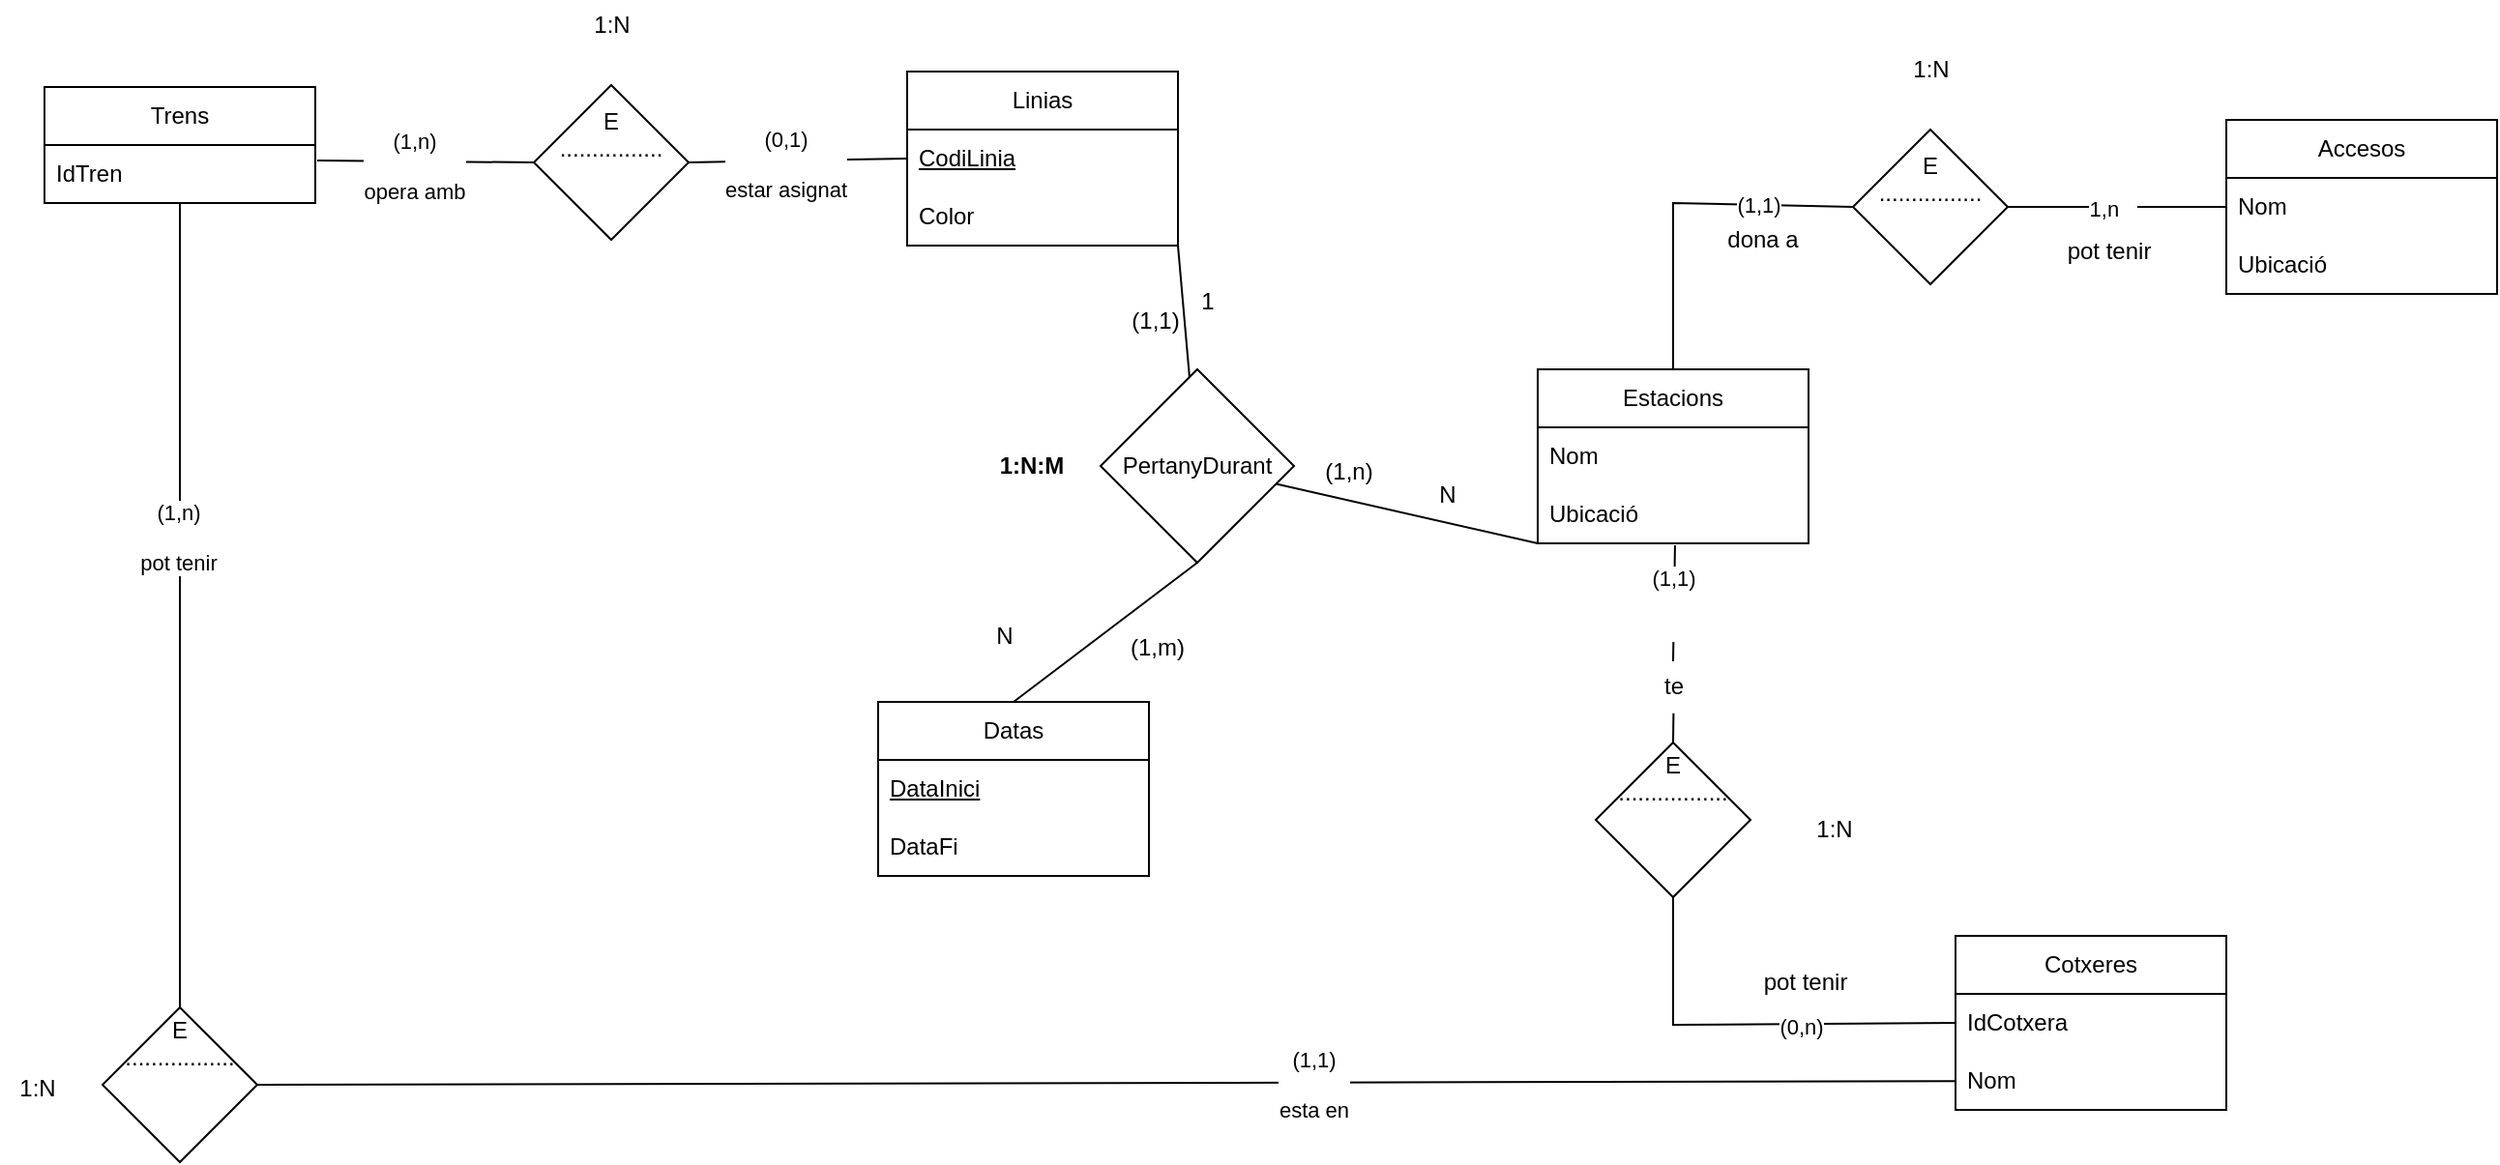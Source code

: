 <mxfile version="24.8.2">
  <diagram name="Page-1" id="Fp09HBMhpCfBCq8PGkXx">
    <mxGraphModel dx="2045" dy="652" grid="0" gridSize="10" guides="1" tooltips="1" connect="1" arrows="1" fold="1" page="1" pageScale="1" pageWidth="850" pageHeight="1100" math="0" shadow="0">
      <root>
        <mxCell id="0" />
        <mxCell id="1" parent="0" />
        <mxCell id="b_e9YausVlEv8Oadp6LC-3" value="Estacions" style="swimlane;fontStyle=0;childLayout=stackLayout;horizontal=1;startSize=30;horizontalStack=0;resizeParent=1;resizeParentMax=0;resizeLast=0;collapsible=1;marginBottom=0;whiteSpace=wrap;html=1;" parent="1" vertex="1">
          <mxGeometry x="550" y="274" width="140" height="90" as="geometry" />
        </mxCell>
        <mxCell id="b_e9YausVlEv8Oadp6LC-4" value="Nom" style="text;strokeColor=none;fillColor=none;align=left;verticalAlign=middle;spacingLeft=4;spacingRight=4;overflow=hidden;points=[[0,0.5],[1,0.5]];portConstraint=eastwest;rotatable=0;whiteSpace=wrap;html=1;" parent="b_e9YausVlEv8Oadp6LC-3" vertex="1">
          <mxGeometry y="30" width="140" height="30" as="geometry" />
        </mxCell>
        <mxCell id="b_e9YausVlEv8Oadp6LC-5" value="Ubicació" style="text;strokeColor=none;fillColor=none;align=left;verticalAlign=middle;spacingLeft=4;spacingRight=4;overflow=hidden;points=[[0,0.5],[1,0.5]];portConstraint=eastwest;rotatable=0;whiteSpace=wrap;html=1;" parent="b_e9YausVlEv8Oadp6LC-3" vertex="1">
          <mxGeometry y="60" width="140" height="30" as="geometry" />
        </mxCell>
        <mxCell id="b_e9YausVlEv8Oadp6LC-7" value="&lt;div&gt;Linias&lt;/div&gt;" style="swimlane;fontStyle=0;childLayout=stackLayout;horizontal=1;startSize=30;horizontalStack=0;resizeParent=1;resizeParentMax=0;resizeLast=0;collapsible=1;marginBottom=0;whiteSpace=wrap;html=1;" parent="1" vertex="1">
          <mxGeometry x="224" y="120" width="140" height="90" as="geometry" />
        </mxCell>
        <mxCell id="b_e9YausVlEv8Oadp6LC-8" value="&lt;u&gt;CodiLinia&lt;/u&gt;" style="text;strokeColor=none;fillColor=none;align=left;verticalAlign=middle;spacingLeft=4;spacingRight=4;overflow=hidden;points=[[0,0.5],[1,0.5]];portConstraint=eastwest;rotatable=0;whiteSpace=wrap;html=1;" parent="b_e9YausVlEv8Oadp6LC-7" vertex="1">
          <mxGeometry y="30" width="140" height="30" as="geometry" />
        </mxCell>
        <mxCell id="b_e9YausVlEv8Oadp6LC-10" value="&lt;div&gt;Color&lt;/div&gt;" style="text;strokeColor=none;fillColor=none;align=left;verticalAlign=middle;spacingLeft=4;spacingRight=4;overflow=hidden;points=[[0,0.5],[1,0.5]];portConstraint=eastwest;rotatable=0;whiteSpace=wrap;html=1;" parent="b_e9YausVlEv8Oadp6LC-7" vertex="1">
          <mxGeometry y="60" width="140" height="30" as="geometry" />
        </mxCell>
        <mxCell id="b_e9YausVlEv8Oadp6LC-11" value="Datas" style="swimlane;fontStyle=0;childLayout=stackLayout;horizontal=1;startSize=30;horizontalStack=0;resizeParent=1;resizeParentMax=0;resizeLast=0;collapsible=1;marginBottom=0;whiteSpace=wrap;html=1;" parent="1" vertex="1">
          <mxGeometry x="209" y="446" width="140" height="90" as="geometry" />
        </mxCell>
        <mxCell id="b_e9YausVlEv8Oadp6LC-12" value="&lt;u&gt;DataInici&lt;/u&gt;" style="text;strokeColor=none;fillColor=none;align=left;verticalAlign=middle;spacingLeft=4;spacingRight=4;overflow=hidden;points=[[0,0.5],[1,0.5]];portConstraint=eastwest;rotatable=0;whiteSpace=wrap;html=1;" parent="b_e9YausVlEv8Oadp6LC-11" vertex="1">
          <mxGeometry y="30" width="140" height="30" as="geometry" />
        </mxCell>
        <mxCell id="b_e9YausVlEv8Oadp6LC-13" value="DataFi" style="text;strokeColor=none;fillColor=none;align=left;verticalAlign=middle;spacingLeft=4;spacingRight=4;overflow=hidden;points=[[0,0.5],[1,0.5]];portConstraint=eastwest;rotatable=0;whiteSpace=wrap;html=1;" parent="b_e9YausVlEv8Oadp6LC-11" vertex="1">
          <mxGeometry y="60" width="140" height="30" as="geometry" />
        </mxCell>
        <mxCell id="b_e9YausVlEv8Oadp6LC-15" value="" style="endArrow=none;html=1;rounded=0;exitX=0.5;exitY=0;exitDx=0;exitDy=0;entryX=0.5;entryY=1;entryDx=0;entryDy=0;" parent="1" source="b_e9YausVlEv8Oadp6LC-11" target="b_e9YausVlEv8Oadp6LC-17" edge="1">
          <mxGeometry width="50" height="50" relative="1" as="geometry">
            <mxPoint x="377" y="434" as="sourcePoint" />
            <mxPoint x="376" y="384" as="targetPoint" />
          </mxGeometry>
        </mxCell>
        <mxCell id="b_e9YausVlEv8Oadp6LC-16" value="" style="endArrow=none;html=1;rounded=0;entryX=1;entryY=1;entryDx=0;entryDy=0;" parent="1" source="b_e9YausVlEv8Oadp6LC-17" target="b_e9YausVlEv8Oadp6LC-7" edge="1">
          <mxGeometry width="50" height="50" relative="1" as="geometry">
            <mxPoint x="190" y="347" as="sourcePoint" />
            <mxPoint x="240" y="297" as="targetPoint" />
          </mxGeometry>
        </mxCell>
        <mxCell id="b_e9YausVlEv8Oadp6LC-20" value="" style="endArrow=none;html=1;rounded=0;entryX=0;entryY=1;entryDx=0;entryDy=0;" parent="1" source="b_e9YausVlEv8Oadp6LC-17" target="b_e9YausVlEv8Oadp6LC-3" edge="1">
          <mxGeometry width="50" height="50" relative="1" as="geometry">
            <mxPoint x="398" y="439" as="sourcePoint" />
            <mxPoint x="511" y="255.99" as="targetPoint" />
          </mxGeometry>
        </mxCell>
        <mxCell id="b_e9YausVlEv8Oadp6LC-21" value="Accesos" style="swimlane;fontStyle=0;childLayout=stackLayout;horizontal=1;startSize=30;horizontalStack=0;resizeParent=1;resizeParentMax=0;resizeLast=0;collapsible=1;marginBottom=0;whiteSpace=wrap;html=1;" parent="1" vertex="1">
          <mxGeometry x="906" y="145" width="140" height="90" as="geometry" />
        </mxCell>
        <mxCell id="b_e9YausVlEv8Oadp6LC-22" value="Nom" style="text;strokeColor=none;fillColor=none;align=left;verticalAlign=middle;spacingLeft=4;spacingRight=4;overflow=hidden;points=[[0,0.5],[1,0.5]];portConstraint=eastwest;rotatable=0;whiteSpace=wrap;html=1;" parent="b_e9YausVlEv8Oadp6LC-21" vertex="1">
          <mxGeometry y="30" width="140" height="30" as="geometry" />
        </mxCell>
        <mxCell id="b_e9YausVlEv8Oadp6LC-23" value="Ubicació" style="text;strokeColor=none;fillColor=none;align=left;verticalAlign=middle;spacingLeft=4;spacingRight=4;overflow=hidden;points=[[0,0.5],[1,0.5]];portConstraint=eastwest;rotatable=0;whiteSpace=wrap;html=1;" parent="b_e9YausVlEv8Oadp6LC-21" vertex="1">
          <mxGeometry y="60" width="140" height="30" as="geometry" />
        </mxCell>
        <mxCell id="b_e9YausVlEv8Oadp6LC-24" value="&lt;div&gt;Trens&lt;/div&gt;" style="swimlane;fontStyle=0;childLayout=stackLayout;horizontal=1;startSize=30;horizontalStack=0;resizeParent=1;resizeParentMax=0;resizeLast=0;collapsible=1;marginBottom=0;whiteSpace=wrap;html=1;" parent="1" vertex="1">
          <mxGeometry x="-222" y="128" width="140" height="60" as="geometry" />
        </mxCell>
        <mxCell id="b_e9YausVlEv8Oadp6LC-25" value="IdTren" style="text;strokeColor=none;fillColor=none;align=left;verticalAlign=middle;spacingLeft=4;spacingRight=4;overflow=hidden;points=[[0,0.5],[1,0.5]];portConstraint=eastwest;rotatable=0;whiteSpace=wrap;html=1;" parent="b_e9YausVlEv8Oadp6LC-24" vertex="1">
          <mxGeometry y="30" width="140" height="30" as="geometry" />
        </mxCell>
        <mxCell id="b_e9YausVlEv8Oadp6LC-27" value="1" style="text;html=1;align=center;verticalAlign=middle;resizable=0;points=[];autosize=1;strokeColor=none;fillColor=none;" parent="1" vertex="1">
          <mxGeometry x="366.5" y="226" width="25" height="26" as="geometry" />
        </mxCell>
        <mxCell id="b_e9YausVlEv8Oadp6LC-28" value="N" style="text;html=1;align=center;verticalAlign=middle;resizable=0;points=[];autosize=1;strokeColor=none;fillColor=none;" parent="1" vertex="1">
          <mxGeometry x="489.5" y="326" width="27" height="26" as="geometry" />
        </mxCell>
        <mxCell id="b_e9YausVlEv8Oadp6LC-29" value="N" style="text;html=1;align=center;verticalAlign=middle;resizable=0;points=[];autosize=1;strokeColor=none;fillColor=none;" parent="1" vertex="1">
          <mxGeometry x="260.5" y="399" width="27" height="26" as="geometry" />
        </mxCell>
        <mxCell id="b_e9YausVlEv8Oadp6LC-31" value="" style="group" parent="1" vertex="1" connectable="0">
          <mxGeometry x="262" y="274" width="162" height="100" as="geometry" />
        </mxCell>
        <mxCell id="b_e9YausVlEv8Oadp6LC-17" value="PertanyDurant" style="rhombus;whiteSpace=wrap;html=1;" parent="b_e9YausVlEv8Oadp6LC-31" vertex="1">
          <mxGeometry x="62" width="100" height="100" as="geometry" />
        </mxCell>
        <mxCell id="b_e9YausVlEv8Oadp6LC-30" value="&lt;b&gt;1:N:M&lt;/b&gt;" style="text;html=1;align=center;verticalAlign=middle;resizable=0;points=[];autosize=1;strokeColor=none;fillColor=none;" parent="b_e9YausVlEv8Oadp6LC-31" vertex="1">
          <mxGeometry y="37" width="51" height="26" as="geometry" />
        </mxCell>
        <mxCell id="b_e9YausVlEv8Oadp6LC-33" value="" style="endArrow=none;html=1;rounded=0;entryX=1;entryY=0.5;entryDx=0;entryDy=0;exitX=0;exitY=0.5;exitDx=0;exitDy=0;" parent="1" source="b_e9YausVlEv8Oadp6LC-22" target="b_e9YausVlEv8Oadp6LC-32" edge="1">
          <mxGeometry width="50" height="50" relative="1" as="geometry">
            <mxPoint x="397" y="409" as="sourcePoint" />
            <mxPoint x="447" y="359" as="targetPoint" />
          </mxGeometry>
        </mxCell>
        <mxCell id="b_e9YausVlEv8Oadp6LC-36" value="1,n&lt;span style=&quot;white-space: pre;&quot;&gt;&#x9;&lt;/span&gt;" style="edgeLabel;html=1;align=center;verticalAlign=middle;resizable=0;points=[];" parent="b_e9YausVlEv8Oadp6LC-33" vertex="1" connectable="0">
          <mxGeometry x="0.044" y="1" relative="1" as="geometry">
            <mxPoint as="offset" />
          </mxGeometry>
        </mxCell>
        <mxCell id="b_e9YausVlEv8Oadp6LC-34" value="" style="endArrow=none;html=1;rounded=0;entryX=0.5;entryY=0;entryDx=0;entryDy=0;exitX=0;exitY=0.5;exitDx=0;exitDy=0;" parent="1" source="b_e9YausVlEv8Oadp6LC-32" target="b_e9YausVlEv8Oadp6LC-3" edge="1">
          <mxGeometry width="50" height="50" relative="1" as="geometry">
            <mxPoint x="397" y="409" as="sourcePoint" />
            <mxPoint x="447" y="359" as="targetPoint" />
            <Array as="points">
              <mxPoint x="620" y="188" />
            </Array>
          </mxGeometry>
        </mxCell>
        <mxCell id="b_e9YausVlEv8Oadp6LC-35" value="(1,1)" style="edgeLabel;html=1;align=center;verticalAlign=middle;resizable=0;points=[];" parent="b_e9YausVlEv8Oadp6LC-34" vertex="1" connectable="0">
          <mxGeometry x="-0.453" relative="1" as="geometry">
            <mxPoint as="offset" />
          </mxGeometry>
        </mxCell>
        <mxCell id="b_e9YausVlEv8Oadp6LC-42" value="" style="group" parent="1" vertex="1" connectable="0">
          <mxGeometry x="713" y="106" width="80" height="124" as="geometry" />
        </mxCell>
        <mxCell id="b_e9YausVlEv8Oadp6LC-32" value="&lt;div&gt;E&lt;/div&gt;&lt;div&gt;................&lt;/div&gt;&lt;div&gt;&lt;br&gt;&lt;/div&gt;&lt;div&gt;&lt;br&gt;&lt;/div&gt;" style="rhombus;whiteSpace=wrap;html=1;" parent="b_e9YausVlEv8Oadp6LC-42" vertex="1">
          <mxGeometry y="44" width="80" height="80" as="geometry" />
        </mxCell>
        <mxCell id="b_e9YausVlEv8Oadp6LC-41" value="1:N" style="text;html=1;align=center;verticalAlign=middle;resizable=0;points=[];autosize=1;strokeColor=none;fillColor=none;" parent="b_e9YausVlEv8Oadp6LC-42" vertex="1">
          <mxGeometry x="21.5" width="37" height="26" as="geometry" />
        </mxCell>
        <mxCell id="b_e9YausVlEv8Oadp6LC-45" value="" style="group" parent="1" vertex="1" connectable="0">
          <mxGeometry x="31.0" y="83" width="80" height="124" as="geometry" />
        </mxCell>
        <mxCell id="b_e9YausVlEv8Oadp6LC-46" value="&lt;div&gt;E&lt;/div&gt;&lt;div&gt;................&lt;/div&gt;&lt;div&gt;&lt;br&gt;&lt;/div&gt;&lt;div&gt;&lt;br&gt;&lt;/div&gt;" style="rhombus;whiteSpace=wrap;html=1;" parent="b_e9YausVlEv8Oadp6LC-45" vertex="1">
          <mxGeometry y="44" width="80" height="80" as="geometry" />
        </mxCell>
        <mxCell id="b_e9YausVlEv8Oadp6LC-47" value="1:N" style="text;html=1;align=center;verticalAlign=middle;resizable=0;points=[];autosize=1;strokeColor=none;fillColor=none;" parent="b_e9YausVlEv8Oadp6LC-45" vertex="1">
          <mxGeometry x="21.5" width="37" height="26" as="geometry" />
        </mxCell>
        <mxCell id="b_e9YausVlEv8Oadp6LC-50" value="" style="endArrow=none;html=1;rounded=0;exitX=1.007;exitY=0.267;exitDx=0;exitDy=0;exitPerimeter=0;entryX=0;entryY=0.5;entryDx=0;entryDy=0;" parent="1" source="b_e9YausVlEv8Oadp6LC-25" target="b_e9YausVlEv8Oadp6LC-46" edge="1">
          <mxGeometry width="50" height="50" relative="1" as="geometry">
            <mxPoint x="398" y="410" as="sourcePoint" />
            <mxPoint x="448" y="360" as="targetPoint" />
          </mxGeometry>
        </mxCell>
        <mxCell id="b_e9YausVlEv8Oadp6LC-52" value="&lt;div&gt;(1,n)&lt;/div&gt;&lt;div&gt;&lt;br&gt;&lt;/div&gt;opera amb" style="edgeLabel;html=1;align=center;verticalAlign=middle;resizable=0;points=[];" parent="b_e9YausVlEv8Oadp6LC-50" vertex="1" connectable="0">
          <mxGeometry x="-0.347" y="-2" relative="1" as="geometry">
            <mxPoint x="13" as="offset" />
          </mxGeometry>
        </mxCell>
        <mxCell id="b_e9YausVlEv8Oadp6LC-51" value="" style="endArrow=none;html=1;rounded=0;entryX=0;entryY=0.5;entryDx=0;entryDy=0;exitX=1;exitY=0.5;exitDx=0;exitDy=0;" parent="1" source="b_e9YausVlEv8Oadp6LC-46" target="b_e9YausVlEv8Oadp6LC-8" edge="1">
          <mxGeometry width="50" height="50" relative="1" as="geometry">
            <mxPoint x="398" y="410" as="sourcePoint" />
            <mxPoint x="448" y="360" as="targetPoint" />
          </mxGeometry>
        </mxCell>
        <mxCell id="b_e9YausVlEv8Oadp6LC-53" value="(0,1)&lt;br&gt;&lt;br&gt;estar asignat" style="edgeLabel;html=1;align=center;verticalAlign=middle;resizable=0;points=[];" parent="b_e9YausVlEv8Oadp6LC-51" vertex="1" connectable="0">
          <mxGeometry x="-0.121" y="-2" relative="1" as="geometry">
            <mxPoint as="offset" />
          </mxGeometry>
        </mxCell>
        <mxCell id="b_e9YausVlEv8Oadp6LC-55" value="" style="endArrow=none;html=1;rounded=0;exitX=0.5;exitY=0;exitDx=0;exitDy=0;entryX=0.507;entryY=1.033;entryDx=0;entryDy=0;entryPerimeter=0;" parent="1" source="qHEtm6X7OWey2wJ_C-4x-20" target="b_e9YausVlEv8Oadp6LC-5" edge="1">
          <mxGeometry width="50" height="50" relative="1" as="geometry">
            <mxPoint x="631" y="435" as="sourcePoint" />
            <mxPoint x="631" y="359" as="targetPoint" />
          </mxGeometry>
        </mxCell>
        <mxCell id="qHEtm6X7OWey2wJ_C-4x-14" value="(1,1)&lt;div&gt;&lt;br&gt;&lt;/div&gt;&lt;div&gt;&lt;br&gt;&lt;/div&gt;" style="edgeLabel;html=1;align=center;verticalAlign=middle;resizable=0;points=[];" parent="b_e9YausVlEv8Oadp6LC-55" vertex="1" connectable="0">
          <mxGeometry x="0.013" y="1" relative="1" as="geometry">
            <mxPoint as="offset" />
          </mxGeometry>
        </mxCell>
        <mxCell id="qHEtm6X7OWey2wJ_C-4x-2" value="" style="endArrow=none;html=1;rounded=0;entryX=0.5;entryY=1;entryDx=0;entryDy=0;exitX=0;exitY=0.5;exitDx=0;exitDy=0;" parent="1" source="qHEtm6X7OWey2wJ_C-4x-4" target="qHEtm6X7OWey2wJ_C-4x-1" edge="1">
          <mxGeometry width="50" height="50" relative="1" as="geometry">
            <mxPoint x="762.02" y="612" as="sourcePoint" />
            <mxPoint x="623" y="475" as="targetPoint" />
            <Array as="points">
              <mxPoint x="620" y="613" />
            </Array>
          </mxGeometry>
        </mxCell>
        <mxCell id="qHEtm6X7OWey2wJ_C-4x-7" value="(0,n)" style="edgeLabel;html=1;align=center;verticalAlign=middle;resizable=0;points=[];" parent="qHEtm6X7OWey2wJ_C-4x-2" vertex="1" connectable="0">
          <mxGeometry x="-0.243" y="1" relative="1" as="geometry">
            <mxPoint as="offset" />
          </mxGeometry>
        </mxCell>
        <mxCell id="qHEtm6X7OWey2wJ_C-4x-3" value="Cotxeres" style="swimlane;fontStyle=0;childLayout=stackLayout;horizontal=1;startSize=30;horizontalStack=0;resizeParent=1;resizeParentMax=0;resizeLast=0;collapsible=1;marginBottom=0;whiteSpace=wrap;html=1;" parent="1" vertex="1">
          <mxGeometry x="766" y="567" width="140" height="90" as="geometry" />
        </mxCell>
        <mxCell id="qHEtm6X7OWey2wJ_C-4x-4" value="IdCotxera" style="text;strokeColor=none;fillColor=none;align=left;verticalAlign=middle;spacingLeft=4;spacingRight=4;overflow=hidden;points=[[0,0.5],[1,0.5]];portConstraint=eastwest;rotatable=0;whiteSpace=wrap;html=1;" parent="qHEtm6X7OWey2wJ_C-4x-3" vertex="1">
          <mxGeometry y="30" width="140" height="30" as="geometry" />
        </mxCell>
        <mxCell id="qHEtm6X7OWey2wJ_C-4x-6" value="Nom" style="text;strokeColor=none;fillColor=none;align=left;verticalAlign=middle;spacingLeft=4;spacingRight=4;overflow=hidden;points=[[0,0.5],[1,0.5]];portConstraint=eastwest;rotatable=0;whiteSpace=wrap;html=1;" parent="qHEtm6X7OWey2wJ_C-4x-3" vertex="1">
          <mxGeometry y="60" width="140" height="30" as="geometry" />
        </mxCell>
        <mxCell id="qHEtm6X7OWey2wJ_C-4x-8" value="" style="endArrow=none;html=1;rounded=0;exitX=0.5;exitY=0;exitDx=0;exitDy=0;" parent="1" source="qHEtm6X7OWey2wJ_C-4x-9" target="b_e9YausVlEv8Oadp6LC-25" edge="1">
          <mxGeometry width="50" height="50" relative="1" as="geometry">
            <mxPoint x="-100.94" y="483.01" as="sourcePoint" />
            <mxPoint x="-153.0" y="188" as="targetPoint" />
          </mxGeometry>
        </mxCell>
        <mxCell id="qHEtm6X7OWey2wJ_C-4x-13" value="(1,n)&lt;div&gt;&lt;br&gt;&lt;/div&gt;&lt;div&gt;pot tenir&lt;/div&gt;" style="edgeLabel;html=1;align=center;verticalAlign=middle;resizable=0;points=[];" parent="qHEtm6X7OWey2wJ_C-4x-8" vertex="1" connectable="0">
          <mxGeometry x="0.168" y="1" relative="1" as="geometry">
            <mxPoint as="offset" />
          </mxGeometry>
        </mxCell>
        <mxCell id="qHEtm6X7OWey2wJ_C-4x-10" value="" style="endArrow=none;html=1;rounded=0;entryX=1;entryY=0.5;entryDx=0;entryDy=0;" parent="1" source="qHEtm6X7OWey2wJ_C-4x-6" target="qHEtm6X7OWey2wJ_C-4x-9" edge="1">
          <mxGeometry width="50" height="50" relative="1" as="geometry">
            <mxPoint x="34.06" y="660.01" as="sourcePoint" />
            <mxPoint x="-108.94" y="523.01" as="targetPoint" />
            <Array as="points" />
          </mxGeometry>
        </mxCell>
        <mxCell id="qHEtm6X7OWey2wJ_C-4x-11" value="(1,1)&lt;div&gt;&lt;br&gt;&lt;/div&gt;&lt;div&gt;esta en&lt;/div&gt;" style="edgeLabel;html=1;align=center;verticalAlign=middle;resizable=0;points=[];" parent="qHEtm6X7OWey2wJ_C-4x-10" vertex="1" connectable="0">
          <mxGeometry x="-0.243" y="1" relative="1" as="geometry">
            <mxPoint as="offset" />
          </mxGeometry>
        </mxCell>
        <mxCell id="qHEtm6X7OWey2wJ_C-4x-16" value="" style="group" parent="1" vertex="1" connectable="0">
          <mxGeometry x="-245" y="604" width="133" height="80" as="geometry" />
        </mxCell>
        <mxCell id="qHEtm6X7OWey2wJ_C-4x-9" value="E&lt;div&gt;.................&lt;/div&gt;&lt;div&gt;&lt;br&gt;&lt;/div&gt;&lt;div&gt;&lt;br&gt;&lt;/div&gt;&lt;div&gt;&lt;br&gt;&lt;/div&gt;" style="rhombus;whiteSpace=wrap;html=1;" parent="qHEtm6X7OWey2wJ_C-4x-16" vertex="1">
          <mxGeometry x="53" width="80" height="80" as="geometry" />
        </mxCell>
        <mxCell id="qHEtm6X7OWey2wJ_C-4x-15" value="1:N" style="text;html=1;align=center;verticalAlign=middle;resizable=0;points=[];autosize=1;strokeColor=none;fillColor=none;" parent="qHEtm6X7OWey2wJ_C-4x-16" vertex="1">
          <mxGeometry y="29" width="37" height="26" as="geometry" />
        </mxCell>
        <mxCell id="qHEtm6X7OWey2wJ_C-4x-18" value="" style="group" parent="1" vertex="1" connectable="0">
          <mxGeometry x="580" y="467" width="141" height="80" as="geometry" />
        </mxCell>
        <mxCell id="qHEtm6X7OWey2wJ_C-4x-1" value="E&lt;div&gt;.................&lt;/div&gt;&lt;div&gt;&lt;br&gt;&lt;/div&gt;&lt;div&gt;&lt;br&gt;&lt;/div&gt;&lt;div&gt;&lt;br&gt;&lt;/div&gt;" style="rhombus;whiteSpace=wrap;html=1;" parent="qHEtm6X7OWey2wJ_C-4x-18" vertex="1">
          <mxGeometry width="80" height="80" as="geometry" />
        </mxCell>
        <mxCell id="qHEtm6X7OWey2wJ_C-4x-17" value="1:N" style="text;html=1;align=center;verticalAlign=middle;resizable=0;points=[];autosize=1;strokeColor=none;fillColor=none;" parent="qHEtm6X7OWey2wJ_C-4x-18" vertex="1">
          <mxGeometry x="104" y="32" width="37" height="26" as="geometry" />
        </mxCell>
        <mxCell id="qHEtm6X7OWey2wJ_C-4x-21" value="" style="endArrow=none;html=1;rounded=0;exitX=0.5;exitY=0;exitDx=0;exitDy=0;entryX=0.507;entryY=1.033;entryDx=0;entryDy=0;entryPerimeter=0;" parent="1" source="qHEtm6X7OWey2wJ_C-4x-1" target="qHEtm6X7OWey2wJ_C-4x-20" edge="1">
          <mxGeometry width="50" height="50" relative="1" as="geometry">
            <mxPoint x="620" y="467" as="sourcePoint" />
            <mxPoint x="621" y="365" as="targetPoint" />
          </mxGeometry>
        </mxCell>
        <mxCell id="qHEtm6X7OWey2wJ_C-4x-20" value="te" style="text;html=1;align=center;verticalAlign=middle;resizable=0;points=[];autosize=1;strokeColor=none;fillColor=none;" parent="1" vertex="1">
          <mxGeometry x="606" y="425" width="28" height="26" as="geometry" />
        </mxCell>
        <mxCell id="qHEtm6X7OWey2wJ_C-4x-24" value="pot tenir" style="text;html=1;align=center;verticalAlign=middle;resizable=0;points=[];autosize=1;strokeColor=none;fillColor=none;" parent="1" vertex="1">
          <mxGeometry x="657" y="578" width="61" height="26" as="geometry" />
        </mxCell>
        <mxCell id="qHEtm6X7OWey2wJ_C-4x-26" value="pot tenir" style="text;html=1;align=center;verticalAlign=middle;resizable=0;points=[];autosize=1;strokeColor=none;fillColor=none;" parent="1" vertex="1">
          <mxGeometry x="814" y="200" width="61" height="26" as="geometry" />
        </mxCell>
        <mxCell id="qHEtm6X7OWey2wJ_C-4x-27" value="dona a" style="text;html=1;align=center;verticalAlign=middle;resizable=0;points=[];autosize=1;strokeColor=none;fillColor=none;" parent="1" vertex="1">
          <mxGeometry x="638" y="194" width="55" height="26" as="geometry" />
        </mxCell>
        <mxCell id="Bed70yQamb2jj9sN9dji-1" value="(1,m)" style="text;html=1;align=center;verticalAlign=middle;resizable=0;points=[];autosize=1;strokeColor=none;fillColor=none;" parent="1" vertex="1">
          <mxGeometry x="329.5" y="405" width="46" height="26" as="geometry" />
        </mxCell>
        <mxCell id="Bed70yQamb2jj9sN9dji-2" value="(1,n)" style="text;html=1;align=center;verticalAlign=middle;resizable=0;points=[];autosize=1;strokeColor=none;fillColor=none;" parent="1" vertex="1">
          <mxGeometry x="430.5" y="314" width="43" height="26" as="geometry" />
        </mxCell>
        <mxCell id="Bed70yQamb2jj9sN9dji-3" value="(1,1)" style="text;html=1;align=center;verticalAlign=middle;resizable=0;points=[];autosize=1;strokeColor=none;fillColor=none;" parent="1" vertex="1">
          <mxGeometry x="330.5" y="236" width="43" height="26" as="geometry" />
        </mxCell>
      </root>
    </mxGraphModel>
  </diagram>
</mxfile>
